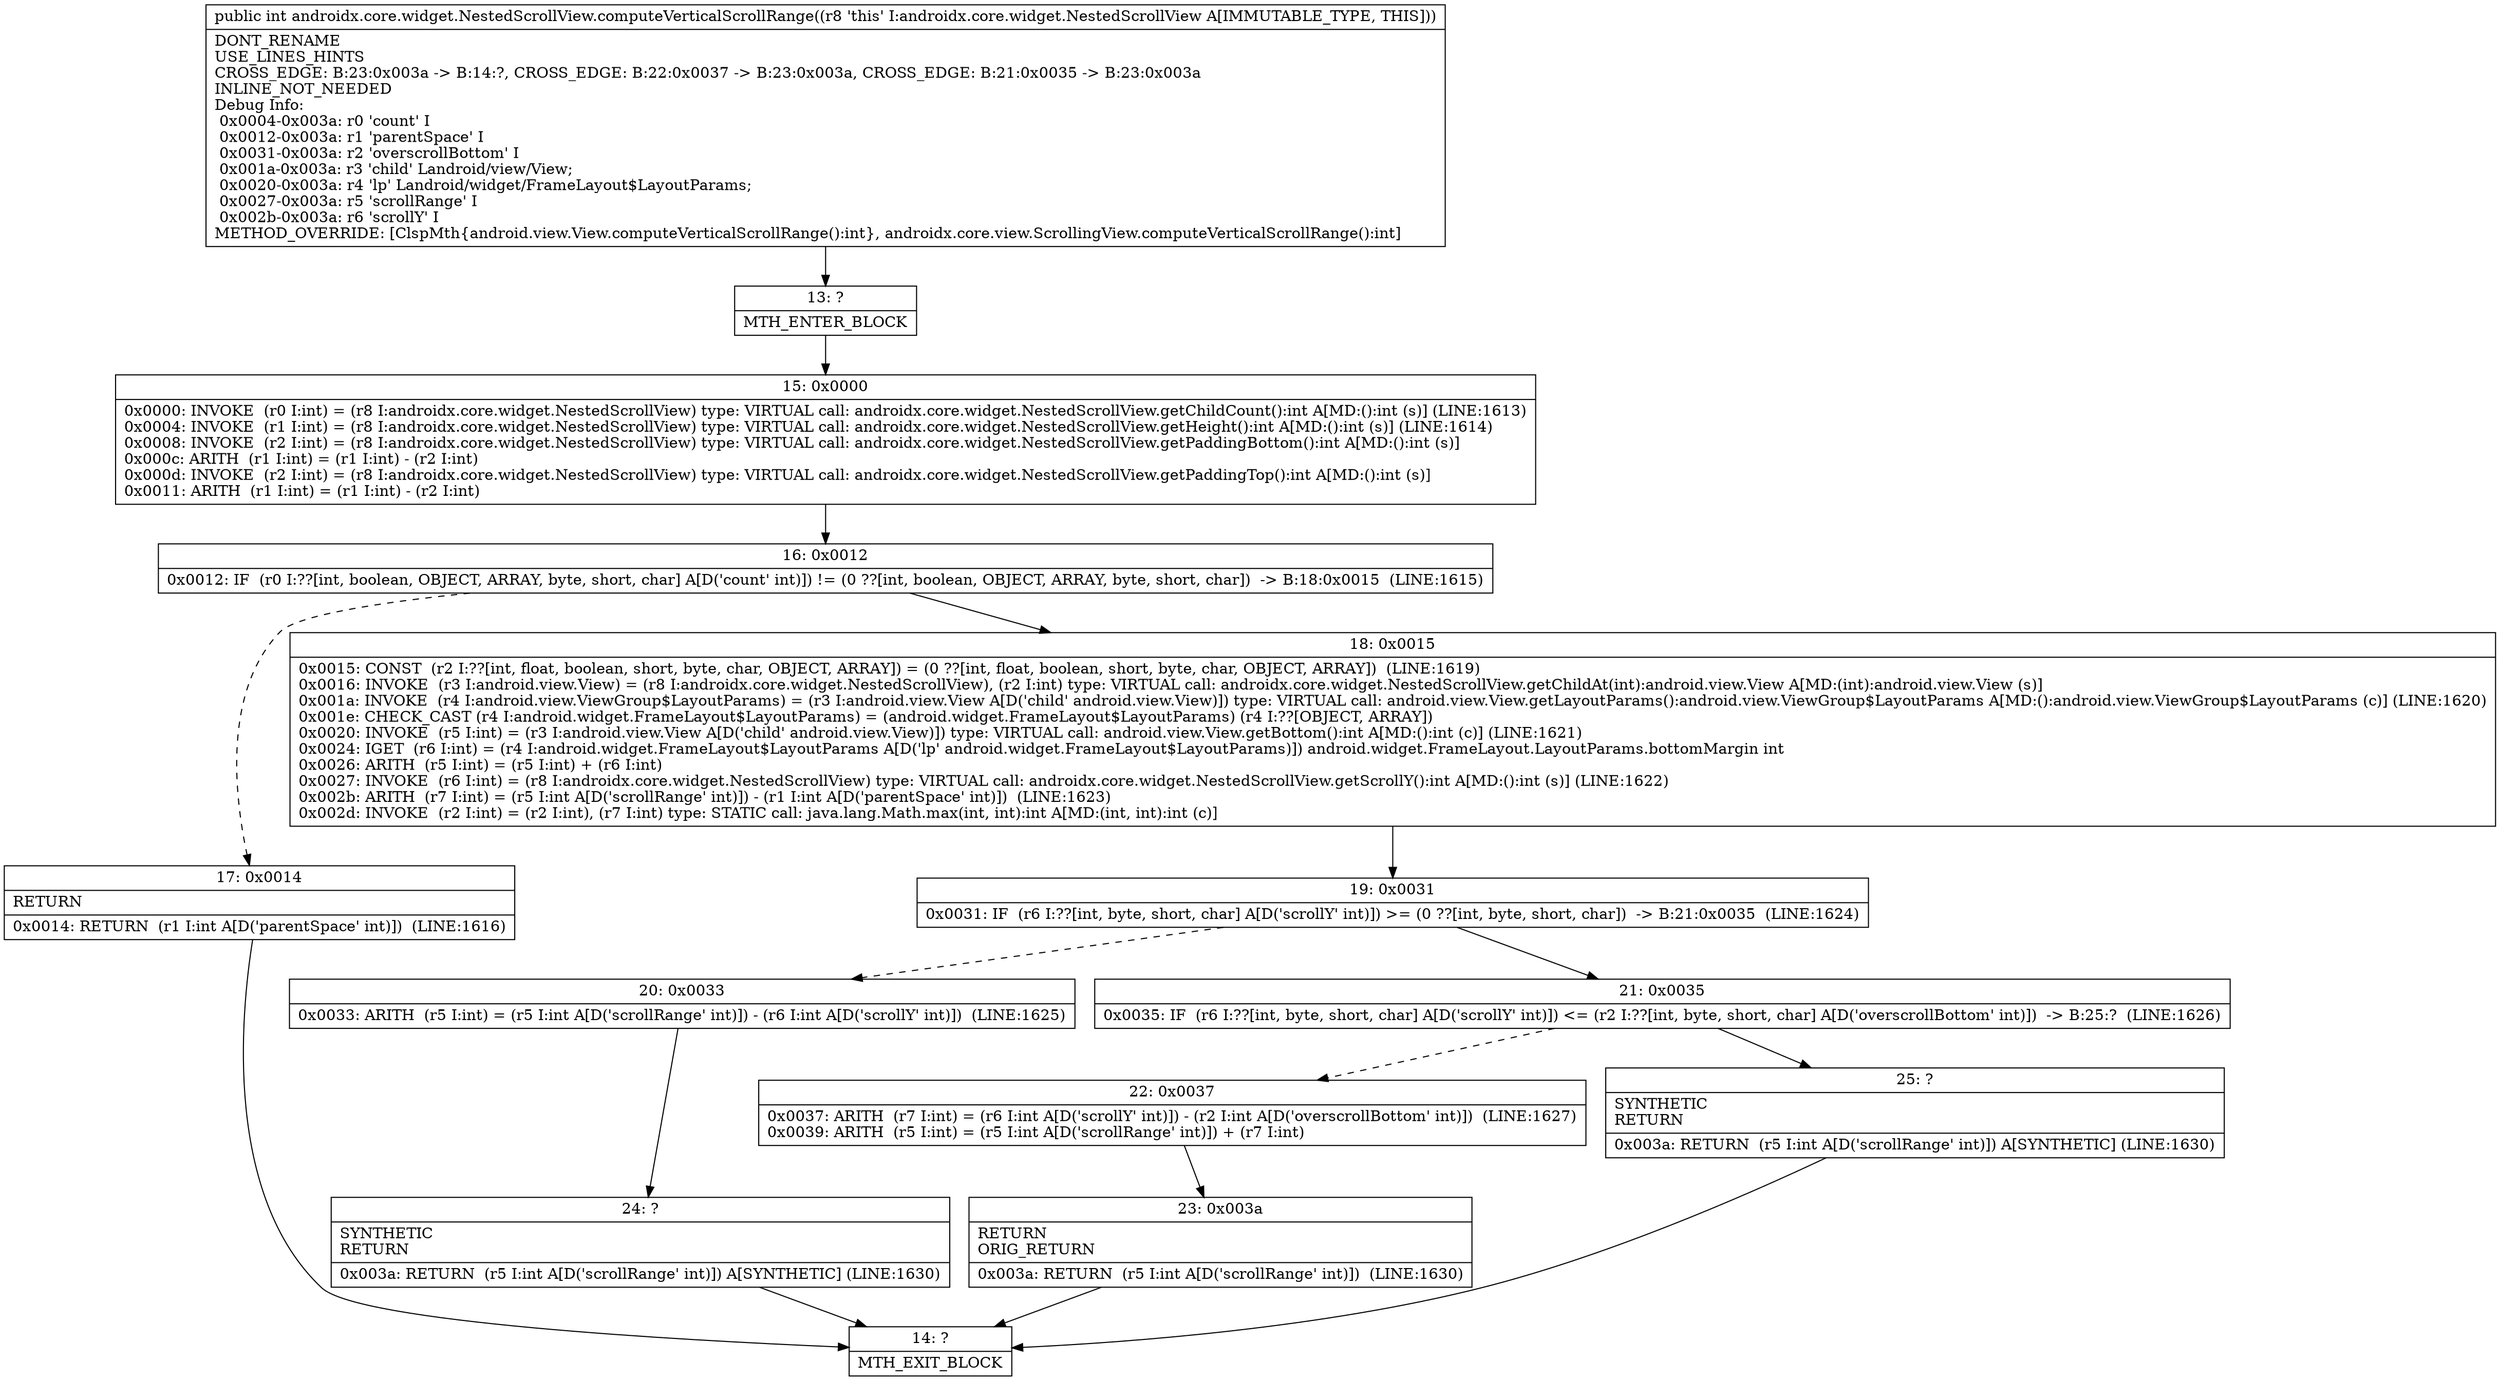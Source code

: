 digraph "CFG forandroidx.core.widget.NestedScrollView.computeVerticalScrollRange()I" {
Node_13 [shape=record,label="{13\:\ ?|MTH_ENTER_BLOCK\l}"];
Node_15 [shape=record,label="{15\:\ 0x0000|0x0000: INVOKE  (r0 I:int) = (r8 I:androidx.core.widget.NestedScrollView) type: VIRTUAL call: androidx.core.widget.NestedScrollView.getChildCount():int A[MD:():int (s)] (LINE:1613)\l0x0004: INVOKE  (r1 I:int) = (r8 I:androidx.core.widget.NestedScrollView) type: VIRTUAL call: androidx.core.widget.NestedScrollView.getHeight():int A[MD:():int (s)] (LINE:1614)\l0x0008: INVOKE  (r2 I:int) = (r8 I:androidx.core.widget.NestedScrollView) type: VIRTUAL call: androidx.core.widget.NestedScrollView.getPaddingBottom():int A[MD:():int (s)]\l0x000c: ARITH  (r1 I:int) = (r1 I:int) \- (r2 I:int) \l0x000d: INVOKE  (r2 I:int) = (r8 I:androidx.core.widget.NestedScrollView) type: VIRTUAL call: androidx.core.widget.NestedScrollView.getPaddingTop():int A[MD:():int (s)]\l0x0011: ARITH  (r1 I:int) = (r1 I:int) \- (r2 I:int) \l}"];
Node_16 [shape=record,label="{16\:\ 0x0012|0x0012: IF  (r0 I:??[int, boolean, OBJECT, ARRAY, byte, short, char] A[D('count' int)]) != (0 ??[int, boolean, OBJECT, ARRAY, byte, short, char])  \-\> B:18:0x0015  (LINE:1615)\l}"];
Node_17 [shape=record,label="{17\:\ 0x0014|RETURN\l|0x0014: RETURN  (r1 I:int A[D('parentSpace' int)])  (LINE:1616)\l}"];
Node_14 [shape=record,label="{14\:\ ?|MTH_EXIT_BLOCK\l}"];
Node_18 [shape=record,label="{18\:\ 0x0015|0x0015: CONST  (r2 I:??[int, float, boolean, short, byte, char, OBJECT, ARRAY]) = (0 ??[int, float, boolean, short, byte, char, OBJECT, ARRAY])  (LINE:1619)\l0x0016: INVOKE  (r3 I:android.view.View) = (r8 I:androidx.core.widget.NestedScrollView), (r2 I:int) type: VIRTUAL call: androidx.core.widget.NestedScrollView.getChildAt(int):android.view.View A[MD:(int):android.view.View (s)]\l0x001a: INVOKE  (r4 I:android.view.ViewGroup$LayoutParams) = (r3 I:android.view.View A[D('child' android.view.View)]) type: VIRTUAL call: android.view.View.getLayoutParams():android.view.ViewGroup$LayoutParams A[MD:():android.view.ViewGroup$LayoutParams (c)] (LINE:1620)\l0x001e: CHECK_CAST (r4 I:android.widget.FrameLayout$LayoutParams) = (android.widget.FrameLayout$LayoutParams) (r4 I:??[OBJECT, ARRAY]) \l0x0020: INVOKE  (r5 I:int) = (r3 I:android.view.View A[D('child' android.view.View)]) type: VIRTUAL call: android.view.View.getBottom():int A[MD:():int (c)] (LINE:1621)\l0x0024: IGET  (r6 I:int) = (r4 I:android.widget.FrameLayout$LayoutParams A[D('lp' android.widget.FrameLayout$LayoutParams)]) android.widget.FrameLayout.LayoutParams.bottomMargin int \l0x0026: ARITH  (r5 I:int) = (r5 I:int) + (r6 I:int) \l0x0027: INVOKE  (r6 I:int) = (r8 I:androidx.core.widget.NestedScrollView) type: VIRTUAL call: androidx.core.widget.NestedScrollView.getScrollY():int A[MD:():int (s)] (LINE:1622)\l0x002b: ARITH  (r7 I:int) = (r5 I:int A[D('scrollRange' int)]) \- (r1 I:int A[D('parentSpace' int)])  (LINE:1623)\l0x002d: INVOKE  (r2 I:int) = (r2 I:int), (r7 I:int) type: STATIC call: java.lang.Math.max(int, int):int A[MD:(int, int):int (c)]\l}"];
Node_19 [shape=record,label="{19\:\ 0x0031|0x0031: IF  (r6 I:??[int, byte, short, char] A[D('scrollY' int)]) \>= (0 ??[int, byte, short, char])  \-\> B:21:0x0035  (LINE:1624)\l}"];
Node_20 [shape=record,label="{20\:\ 0x0033|0x0033: ARITH  (r5 I:int) = (r5 I:int A[D('scrollRange' int)]) \- (r6 I:int A[D('scrollY' int)])  (LINE:1625)\l}"];
Node_24 [shape=record,label="{24\:\ ?|SYNTHETIC\lRETURN\l|0x003a: RETURN  (r5 I:int A[D('scrollRange' int)]) A[SYNTHETIC] (LINE:1630)\l}"];
Node_21 [shape=record,label="{21\:\ 0x0035|0x0035: IF  (r6 I:??[int, byte, short, char] A[D('scrollY' int)]) \<= (r2 I:??[int, byte, short, char] A[D('overscrollBottom' int)])  \-\> B:25:?  (LINE:1626)\l}"];
Node_22 [shape=record,label="{22\:\ 0x0037|0x0037: ARITH  (r7 I:int) = (r6 I:int A[D('scrollY' int)]) \- (r2 I:int A[D('overscrollBottom' int)])  (LINE:1627)\l0x0039: ARITH  (r5 I:int) = (r5 I:int A[D('scrollRange' int)]) + (r7 I:int) \l}"];
Node_23 [shape=record,label="{23\:\ 0x003a|RETURN\lORIG_RETURN\l|0x003a: RETURN  (r5 I:int A[D('scrollRange' int)])  (LINE:1630)\l}"];
Node_25 [shape=record,label="{25\:\ ?|SYNTHETIC\lRETURN\l|0x003a: RETURN  (r5 I:int A[D('scrollRange' int)]) A[SYNTHETIC] (LINE:1630)\l}"];
MethodNode[shape=record,label="{public int androidx.core.widget.NestedScrollView.computeVerticalScrollRange((r8 'this' I:androidx.core.widget.NestedScrollView A[IMMUTABLE_TYPE, THIS]))  | DONT_RENAME\lUSE_LINES_HINTS\lCROSS_EDGE: B:23:0x003a \-\> B:14:?, CROSS_EDGE: B:22:0x0037 \-\> B:23:0x003a, CROSS_EDGE: B:21:0x0035 \-\> B:23:0x003a\lINLINE_NOT_NEEDED\lDebug Info:\l  0x0004\-0x003a: r0 'count' I\l  0x0012\-0x003a: r1 'parentSpace' I\l  0x0031\-0x003a: r2 'overscrollBottom' I\l  0x001a\-0x003a: r3 'child' Landroid\/view\/View;\l  0x0020\-0x003a: r4 'lp' Landroid\/widget\/FrameLayout$LayoutParams;\l  0x0027\-0x003a: r5 'scrollRange' I\l  0x002b\-0x003a: r6 'scrollY' I\lMETHOD_OVERRIDE: [ClspMth\{android.view.View.computeVerticalScrollRange():int\}, androidx.core.view.ScrollingView.computeVerticalScrollRange():int]\l}"];
MethodNode -> Node_13;Node_13 -> Node_15;
Node_15 -> Node_16;
Node_16 -> Node_17[style=dashed];
Node_16 -> Node_18;
Node_17 -> Node_14;
Node_18 -> Node_19;
Node_19 -> Node_20[style=dashed];
Node_19 -> Node_21;
Node_20 -> Node_24;
Node_24 -> Node_14;
Node_21 -> Node_22[style=dashed];
Node_21 -> Node_25;
Node_22 -> Node_23;
Node_23 -> Node_14;
Node_25 -> Node_14;
}

